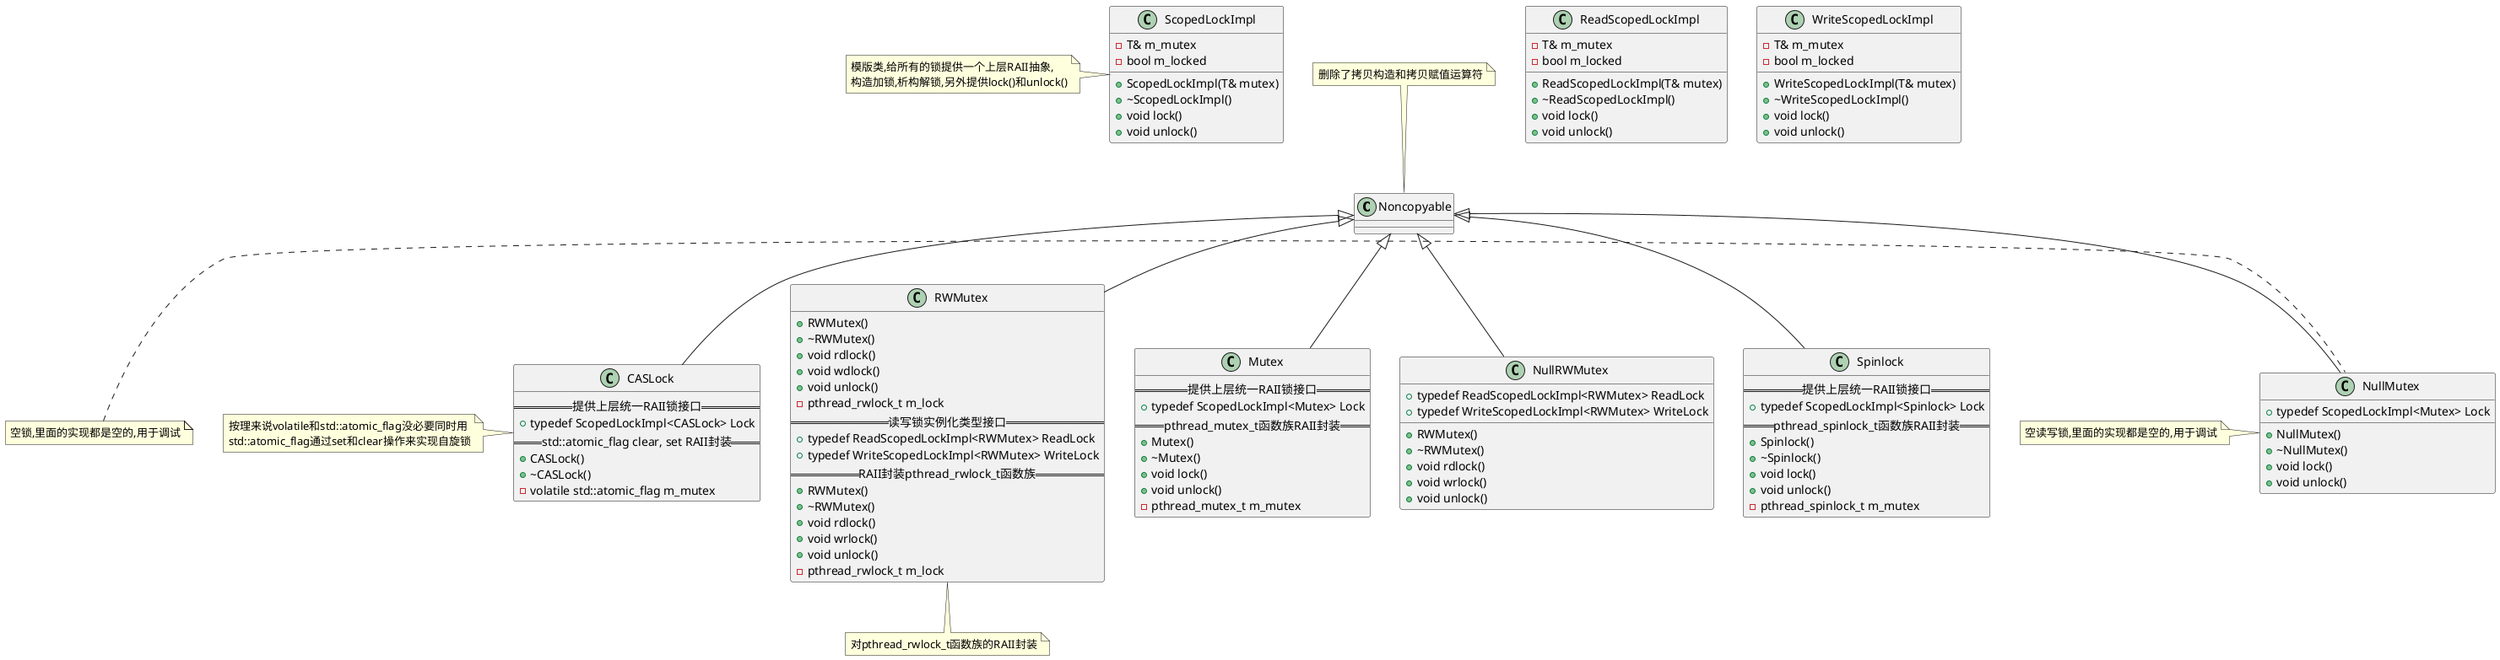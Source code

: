 @startuml 轮子·锁

class Noncopyable
note top of Noncopyable: 删除了拷贝构造和拷贝赋值运算符

class RWMutex {
    + RWMutex() 
    + ~RWMutex() 
    + void rdlock() 
    + void wdlock()
    + void unlock()
    - pthread_rwlock_t m_lock
}
note bottom of RWMutex:对pthread_rwlock_t函数族的RAII封装

class ScopedLockImpl {
    + ScopedLockImpl(T& mutex)
    + ~ScopedLockImpl()
    + void lock()
    + void unlock() 
    - T& m_mutex
    - bool m_locked
}
note left of ScopedLockImpl
模版类,给所有的锁提供一个上层RAII抽象,
构造加锁,析构解锁,另外提供lock()和unlock()
end note

class ReadScopedLockImpl {
    + ReadScopedLockImpl(T& mutex)
    + ~ReadScopedLockImpl()
    + void lock()
    + void unlock()
    - T& m_mutex
    - bool m_locked
}

class WriteScopedLockImpl {
    + WriteScopedLockImpl(T& mutex)
    + ~WriteScopedLockImpl()
    + void lock()
    + void unlock()
    - T& m_mutex
    - bool m_locked
}

class RWMutex {
    == 读写锁实例化类型接口 ==
    + typedef ReadScopedLockImpl<RWMutex> ReadLock
    + typedef WriteScopedLockImpl<RWMutex> WriteLock
    == RAII封装pthread_rwlock_t函数族 ==
    + RWMutex()
    + ~RWMutex()
    + void rdlock()
    + void wrlock()
    + void unlock()
    - pthread_rwlock_t m_lock
}

class Mutex {
    == 提供上层统一RAII锁接口 ==
    + typedef ScopedLockImpl<Mutex> Lock
    == pthread_mutex_t函数族RAII封装 ==
    + Mutex()
    + ~Mutex()
    + void lock()
    + void unlock()
    - pthread_mutex_t m_mutex
}

class NullMutex {
    + typedef ScopedLockImpl<Mutex> Lock
    + NullMutex()
    + ~NullMutex()
    + void lock()
    + void unlock()
}
note left of NullMutex:空锁,里面的实现都是空的,用于调试

class NullRWMutex {
    + typedef ReadScopedLockImpl<RWMutex> ReadLock
    + typedef WriteScopedLockImpl<RWMutex> WriteLock
    + RWMutex()
    + ~RWMutex()
    + void rdlock()
    + void wrlock()
    + void unlock()
}
note left of NullMutex:空读写锁,里面的实现都是空的,用于调试

class Spinlock {
    == 提供上层统一RAII锁接口 ==
    + typedef ScopedLockImpl<Spinlock> Lock
    == pthread_spinlock_t函数族RAII封装 ==
    + Spinlock()
    + ~Spinlock()
    + void lock()
    + void unlock()
    - pthread_spinlock_t m_mutex
}

class CASLock {
    == 提供上层统一RAII锁接口 ==
    + typedef ScopedLockImpl<CASLock> Lock
    == std::atomic_flag clear, set RAII封装 ==
    + CASLock()
    + ~CASLock()
    - volatile std::atomic_flag m_mutex
}
note left of CASLock
按理来说volatile和std::atomic_flag没必要同时用
std::atomic_flag通过set和clear操作来实现自旋锁
end note

/' 对象关系交互 '/
Noncopyable <|-- RWMutex
Noncopyable <|-- Mutex
Noncopyable <|-- NullMutex
Noncopyable <|-- NullRWMutex
Noncopyable <|-- Spinlock
Noncopyable <|-- CASLock

@enduml